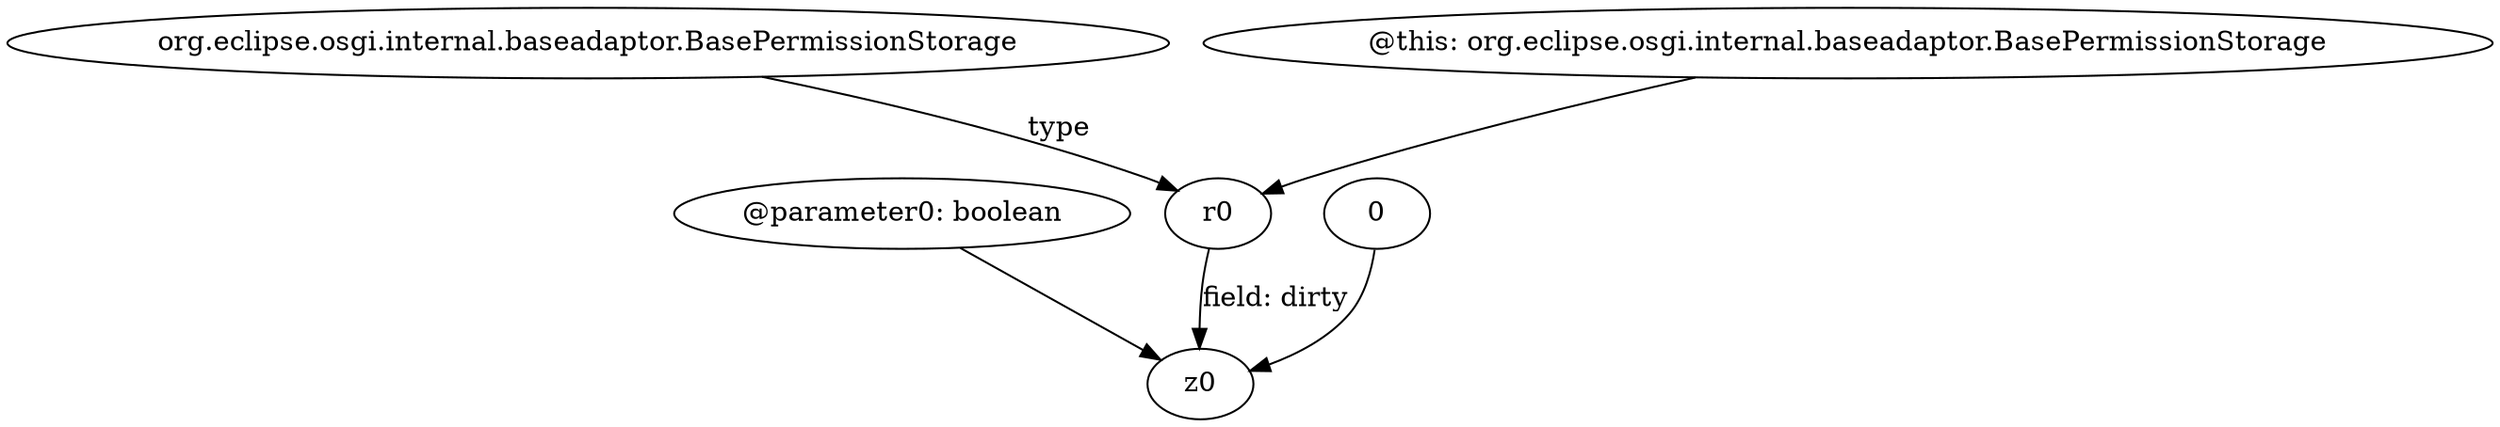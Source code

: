 digraph g {
0[label="@parameter0: boolean"]
1[label="z0"]
0->1[label=""]
2[label="org.eclipse.osgi.internal.baseadaptor.BasePermissionStorage"]
3[label="r0"]
2->3[label="type"]
4[label="0"]
4->1[label=""]
5[label="@this: org.eclipse.osgi.internal.baseadaptor.BasePermissionStorage"]
5->3[label=""]
3->1[label="field: dirty"]
}